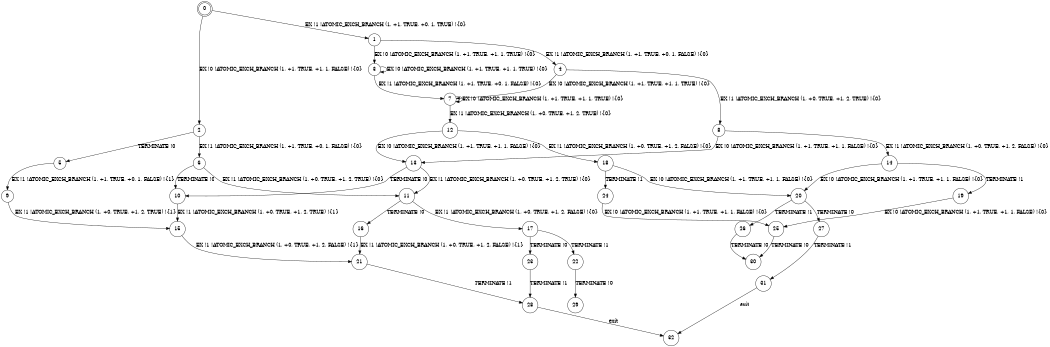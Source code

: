 digraph BCG {
size = "7, 10.5";
center = TRUE;
node [shape = circle];
0 [peripheries = 2];
0 -> 1 [label = "EX !1 !ATOMIC_EXCH_BRANCH (1, +1, TRUE, +0, 1, TRUE) !{0}"];
0 -> 2 [label = "EX !0 !ATOMIC_EXCH_BRANCH (1, +1, TRUE, +1, 1, FALSE) !{0}"];
1 -> 3 [label = "EX !0 !ATOMIC_EXCH_BRANCH (1, +1, TRUE, +1, 1, TRUE) !{0}"];
1 -> 4 [label = "EX !1 !ATOMIC_EXCH_BRANCH (1, +1, TRUE, +0, 1, FALSE) !{0}"];
2 -> 5 [label = "TERMINATE !0"];
2 -> 6 [label = "EX !1 !ATOMIC_EXCH_BRANCH (1, +1, TRUE, +0, 1, FALSE) !{0}"];
3 -> 7 [label = "EX !1 !ATOMIC_EXCH_BRANCH (1, +1, TRUE, +0, 1, FALSE) !{0}"];
3 -> 3 [label = "EX !0 !ATOMIC_EXCH_BRANCH (1, +1, TRUE, +1, 1, TRUE) !{0}"];
4 -> 7 [label = "EX !0 !ATOMIC_EXCH_BRANCH (1, +1, TRUE, +1, 1, TRUE) !{0}"];
4 -> 8 [label = "EX !1 !ATOMIC_EXCH_BRANCH (1, +0, TRUE, +1, 2, TRUE) !{0}"];
5 -> 9 [label = "EX !1 !ATOMIC_EXCH_BRANCH (1, +1, TRUE, +0, 1, FALSE) !{1}"];
6 -> 10 [label = "TERMINATE !0"];
6 -> 11 [label = "EX !1 !ATOMIC_EXCH_BRANCH (1, +0, TRUE, +1, 2, TRUE) !{0}"];
7 -> 12 [label = "EX !1 !ATOMIC_EXCH_BRANCH (1, +0, TRUE, +1, 2, TRUE) !{0}"];
7 -> 7 [label = "EX !0 !ATOMIC_EXCH_BRANCH (1, +1, TRUE, +1, 1, TRUE) !{0}"];
8 -> 13 [label = "EX !0 !ATOMIC_EXCH_BRANCH (1, +1, TRUE, +1, 1, FALSE) !{0}"];
8 -> 14 [label = "EX !1 !ATOMIC_EXCH_BRANCH (1, +0, TRUE, +1, 2, FALSE) !{0}"];
9 -> 15 [label = "EX !1 !ATOMIC_EXCH_BRANCH (1, +0, TRUE, +1, 2, TRUE) !{1}"];
10 -> 15 [label = "EX !1 !ATOMIC_EXCH_BRANCH (1, +0, TRUE, +1, 2, TRUE) !{1}"];
11 -> 16 [label = "TERMINATE !0"];
11 -> 17 [label = "EX !1 !ATOMIC_EXCH_BRANCH (1, +0, TRUE, +1, 2, FALSE) !{0}"];
12 -> 18 [label = "EX !1 !ATOMIC_EXCH_BRANCH (1, +0, TRUE, +1, 2, FALSE) !{0}"];
12 -> 13 [label = "EX !0 !ATOMIC_EXCH_BRANCH (1, +1, TRUE, +1, 1, FALSE) !{0}"];
13 -> 10 [label = "TERMINATE !0"];
13 -> 11 [label = "EX !1 !ATOMIC_EXCH_BRANCH (1, +0, TRUE, +1, 2, TRUE) !{0}"];
14 -> 19 [label = "TERMINATE !1"];
14 -> 20 [label = "EX !0 !ATOMIC_EXCH_BRANCH (1, +1, TRUE, +1, 1, FALSE) !{0}"];
15 -> 21 [label = "EX !1 !ATOMIC_EXCH_BRANCH (1, +0, TRUE, +1, 2, FALSE) !{1}"];
16 -> 21 [label = "EX !1 !ATOMIC_EXCH_BRANCH (1, +0, TRUE, +1, 2, FALSE) !{1}"];
17 -> 22 [label = "TERMINATE !1"];
17 -> 23 [label = "TERMINATE !0"];
18 -> 24 [label = "TERMINATE !1"];
18 -> 20 [label = "EX !0 !ATOMIC_EXCH_BRANCH (1, +1, TRUE, +1, 1, FALSE) !{0}"];
19 -> 25 [label = "EX !0 !ATOMIC_EXCH_BRANCH (1, +1, TRUE, +1, 1, FALSE) !{0}"];
20 -> 26 [label = "TERMINATE !1"];
20 -> 27 [label = "TERMINATE !0"];
21 -> 28 [label = "TERMINATE !1"];
22 -> 29 [label = "TERMINATE !0"];
23 -> 28 [label = "TERMINATE !1"];
24 -> 25 [label = "EX !0 !ATOMIC_EXCH_BRANCH (1, +1, TRUE, +1, 1, FALSE) !{0}"];
25 -> 30 [label = "TERMINATE !0"];
26 -> 30 [label = "TERMINATE !0"];
27 -> 31 [label = "TERMINATE !1"];
28 -> 32 [label = "exit"];
31 -> 32 [label = "exit"];
}

